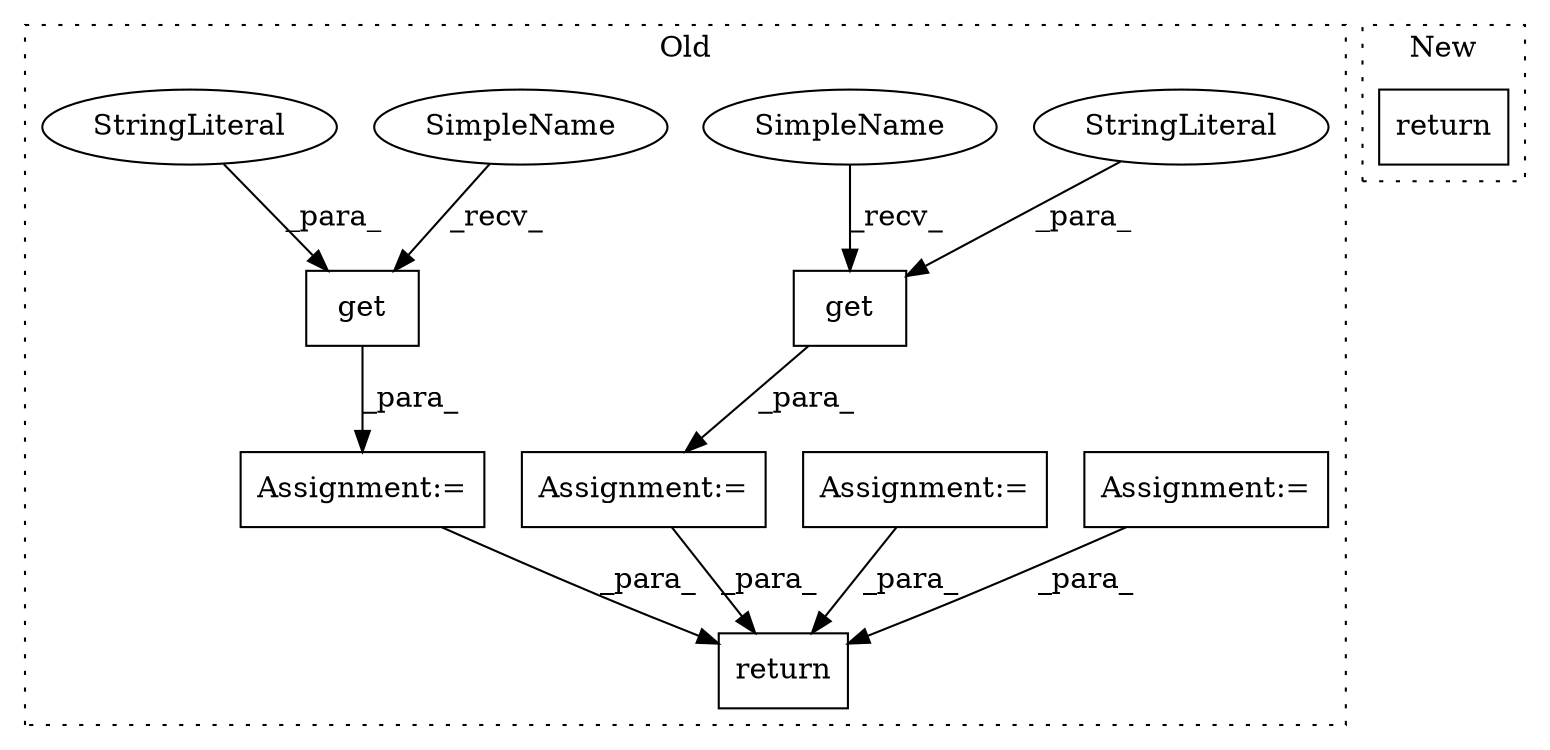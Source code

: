 digraph G {
subgraph cluster0 {
1 [label="get" a="32" s="8799,8832" l="4,1" shape="box"];
3 [label="return" a="41" s="8872" l="7" shape="box"];
4 [label="Assignment:=" a="7" s="8682" l="1" shape="box"];
5 [label="StringLiteral" a="45" s="8803" l="7" shape="ellipse"];
6 [label="Assignment:=" a="7" s="8791" l="1" shape="box"];
7 [label="Assignment:=" a="7" s="8843" l="1" shape="box"];
8 [label="Assignment:=" a="7" s="8752" l="1" shape="box"];
9 [label="get" a="32" s="8760,8779" l="4,1" shape="box"];
10 [label="StringLiteral" a="45" s="8764" l="10" shape="ellipse"];
11 [label="SimpleName" a="42" s="8792" l="6" shape="ellipse"];
12 [label="SimpleName" a="42" s="8753" l="6" shape="ellipse"];
label = "Old";
style="dotted";
}
subgraph cluster1 {
2 [label="return" a="41" s="7532" l="7" shape="box"];
label = "New";
style="dotted";
}
1 -> 6 [label="_para_"];
4 -> 3 [label="_para_"];
5 -> 1 [label="_para_"];
6 -> 3 [label="_para_"];
7 -> 3 [label="_para_"];
8 -> 3 [label="_para_"];
9 -> 8 [label="_para_"];
10 -> 9 [label="_para_"];
11 -> 1 [label="_recv_"];
12 -> 9 [label="_recv_"];
}